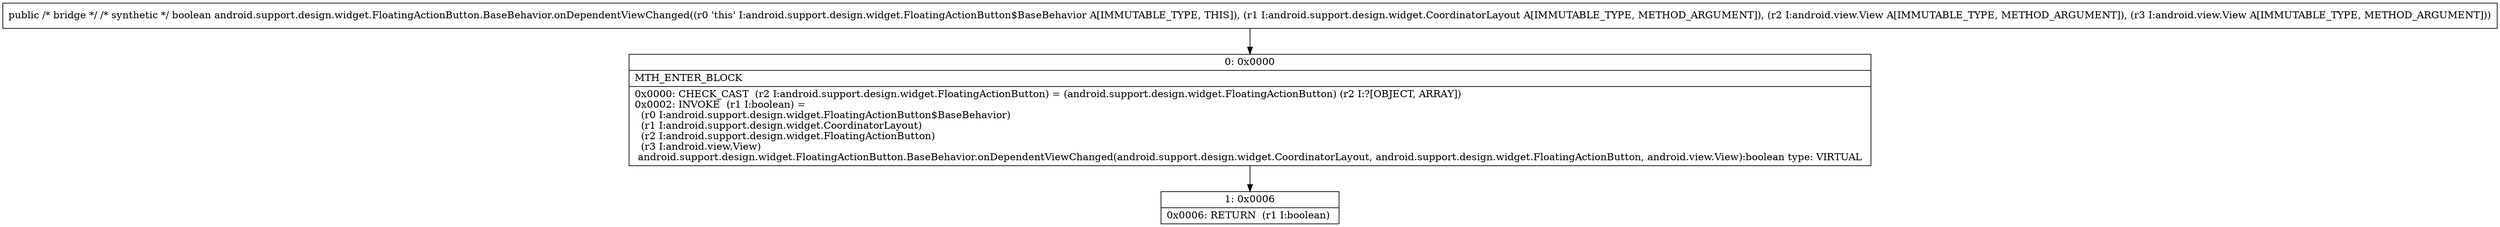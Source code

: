 digraph "CFG forandroid.support.design.widget.FloatingActionButton.BaseBehavior.onDependentViewChanged(Landroid\/support\/design\/widget\/CoordinatorLayout;Landroid\/view\/View;Landroid\/view\/View;)Z" {
Node_0 [shape=record,label="{0\:\ 0x0000|MTH_ENTER_BLOCK\l|0x0000: CHECK_CAST  (r2 I:android.support.design.widget.FloatingActionButton) = (android.support.design.widget.FloatingActionButton) (r2 I:?[OBJECT, ARRAY]) \l0x0002: INVOKE  (r1 I:boolean) = \l  (r0 I:android.support.design.widget.FloatingActionButton$BaseBehavior)\l  (r1 I:android.support.design.widget.CoordinatorLayout)\l  (r2 I:android.support.design.widget.FloatingActionButton)\l  (r3 I:android.view.View)\l android.support.design.widget.FloatingActionButton.BaseBehavior.onDependentViewChanged(android.support.design.widget.CoordinatorLayout, android.support.design.widget.FloatingActionButton, android.view.View):boolean type: VIRTUAL \l}"];
Node_1 [shape=record,label="{1\:\ 0x0006|0x0006: RETURN  (r1 I:boolean) \l}"];
MethodNode[shape=record,label="{public \/* bridge *\/ \/* synthetic *\/ boolean android.support.design.widget.FloatingActionButton.BaseBehavior.onDependentViewChanged((r0 'this' I:android.support.design.widget.FloatingActionButton$BaseBehavior A[IMMUTABLE_TYPE, THIS]), (r1 I:android.support.design.widget.CoordinatorLayout A[IMMUTABLE_TYPE, METHOD_ARGUMENT]), (r2 I:android.view.View A[IMMUTABLE_TYPE, METHOD_ARGUMENT]), (r3 I:android.view.View A[IMMUTABLE_TYPE, METHOD_ARGUMENT])) }"];
MethodNode -> Node_0;
Node_0 -> Node_1;
}

